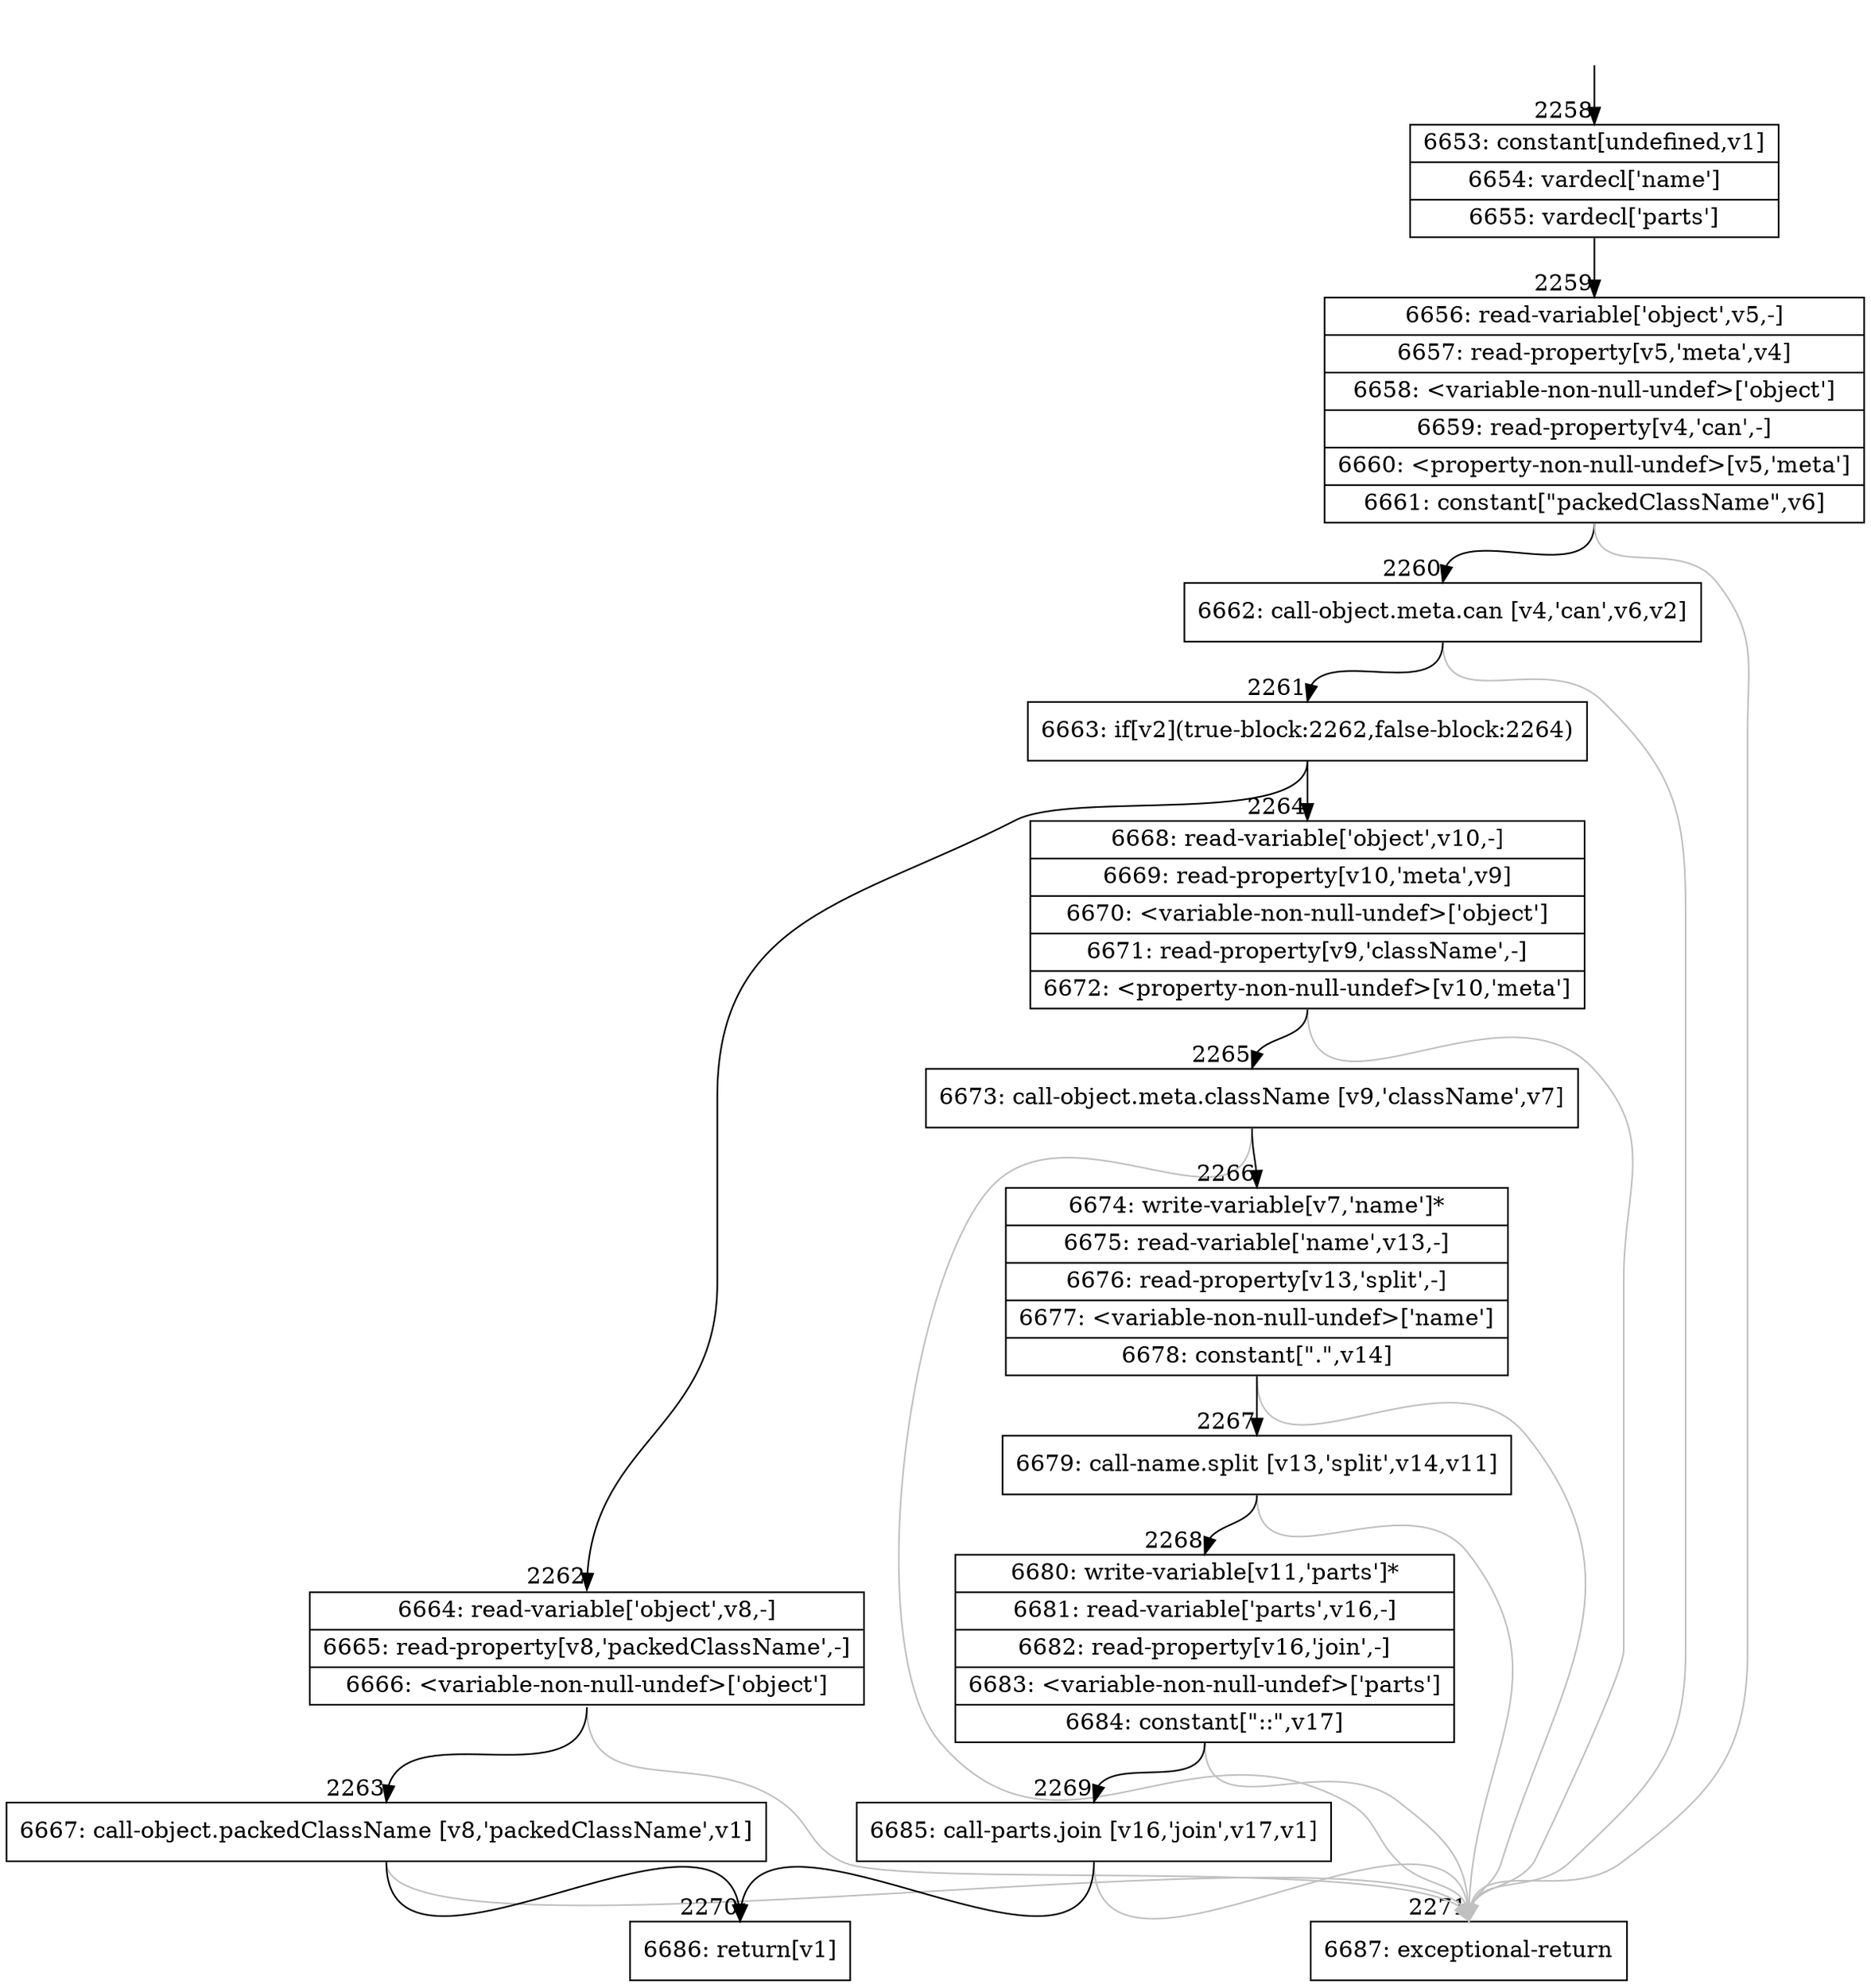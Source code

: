digraph {
rankdir="TD"
BB_entry253[shape=none,label=""];
BB_entry253 -> BB2258 [tailport=s, headport=n, headlabel="    2258"]
BB2258 [shape=record label="{6653: constant[undefined,v1]|6654: vardecl['name']|6655: vardecl['parts']}" ] 
BB2258 -> BB2259 [tailport=s, headport=n, headlabel="      2259"]
BB2259 [shape=record label="{6656: read-variable['object',v5,-]|6657: read-property[v5,'meta',v4]|6658: \<variable-non-null-undef\>['object']|6659: read-property[v4,'can',-]|6660: \<property-non-null-undef\>[v5,'meta']|6661: constant[\"packedClassName\",v6]}" ] 
BB2259 -> BB2260 [tailport=s, headport=n, headlabel="      2260"]
BB2259 -> BB2271 [tailport=s, headport=n, color=gray, headlabel="      2271"]
BB2260 [shape=record label="{6662: call-object.meta.can [v4,'can',v6,v2]}" ] 
BB2260 -> BB2261 [tailport=s, headport=n, headlabel="      2261"]
BB2260 -> BB2271 [tailport=s, headport=n, color=gray]
BB2261 [shape=record label="{6663: if[v2](true-block:2262,false-block:2264)}" ] 
BB2261 -> BB2262 [tailport=s, headport=n, headlabel="      2262"]
BB2261 -> BB2264 [tailport=s, headport=n, headlabel="      2264"]
BB2262 [shape=record label="{6664: read-variable['object',v8,-]|6665: read-property[v8,'packedClassName',-]|6666: \<variable-non-null-undef\>['object']}" ] 
BB2262 -> BB2263 [tailport=s, headport=n, headlabel="      2263"]
BB2262 -> BB2271 [tailport=s, headport=n, color=gray]
BB2263 [shape=record label="{6667: call-object.packedClassName [v8,'packedClassName',v1]}" ] 
BB2263 -> BB2270 [tailport=s, headport=n, headlabel="      2270"]
BB2263 -> BB2271 [tailport=s, headport=n, color=gray]
BB2264 [shape=record label="{6668: read-variable['object',v10,-]|6669: read-property[v10,'meta',v9]|6670: \<variable-non-null-undef\>['object']|6671: read-property[v9,'className',-]|6672: \<property-non-null-undef\>[v10,'meta']}" ] 
BB2264 -> BB2265 [tailport=s, headport=n, headlabel="      2265"]
BB2264 -> BB2271 [tailport=s, headport=n, color=gray]
BB2265 [shape=record label="{6673: call-object.meta.className [v9,'className',v7]}" ] 
BB2265 -> BB2266 [tailport=s, headport=n, headlabel="      2266"]
BB2265 -> BB2271 [tailport=s, headport=n, color=gray]
BB2266 [shape=record label="{6674: write-variable[v7,'name']*|6675: read-variable['name',v13,-]|6676: read-property[v13,'split',-]|6677: \<variable-non-null-undef\>['name']|6678: constant[\".\",v14]}" ] 
BB2266 -> BB2267 [tailport=s, headport=n, headlabel="      2267"]
BB2266 -> BB2271 [tailport=s, headport=n, color=gray]
BB2267 [shape=record label="{6679: call-name.split [v13,'split',v14,v11]}" ] 
BB2267 -> BB2268 [tailport=s, headport=n, headlabel="      2268"]
BB2267 -> BB2271 [tailport=s, headport=n, color=gray]
BB2268 [shape=record label="{6680: write-variable[v11,'parts']*|6681: read-variable['parts',v16,-]|6682: read-property[v16,'join',-]|6683: \<variable-non-null-undef\>['parts']|6684: constant[\"::\",v17]}" ] 
BB2268 -> BB2269 [tailport=s, headport=n, headlabel="      2269"]
BB2268 -> BB2271 [tailport=s, headport=n, color=gray]
BB2269 [shape=record label="{6685: call-parts.join [v16,'join',v17,v1]}" ] 
BB2269 -> BB2270 [tailport=s, headport=n]
BB2269 -> BB2271 [tailport=s, headport=n, color=gray]
BB2270 [shape=record label="{6686: return[v1]}" ] 
BB2271 [shape=record label="{6687: exceptional-return}" ] 
//#$~ 2658
}
